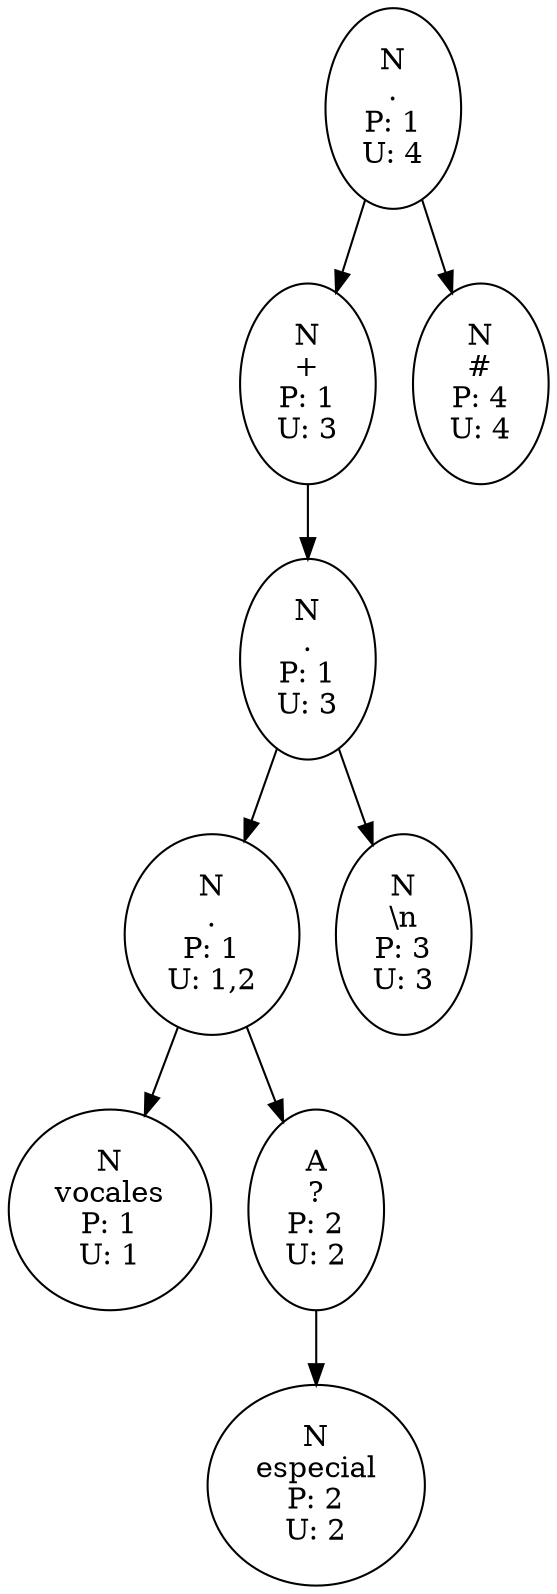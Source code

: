 digraph G{
N5->N4
N4->N3
N3->N1
N1->1
1[label="N
vocales
P: 1
U: 1"];
N1[label="N
.
P: 1
U: 1,2"];
N1->N2
N2->2
2[label="N
especial
P: 2
U: 2"];
N2[label="A
?
P: 2
U: 2"];
N3[label="N
.
P: 1
U: 3"];
N3->3
3[label="N
\\n
P: 3
U: 3"];
N4[label="N
+
P: 1
U: 3"];
N5[label="N
.
P: 1
U: 4"];
N5->4
4[label="N
#
P: 4
U: 4"];
}

